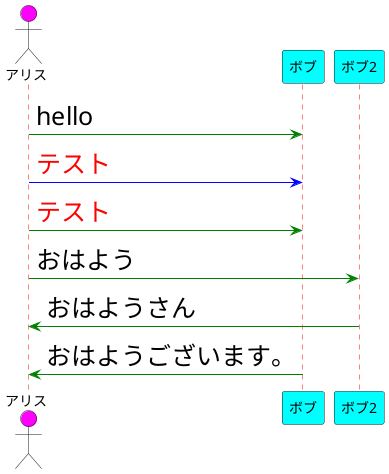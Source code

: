 @startuml
 
' 棒人間を当てる場合はactorを使います
actor アリス #ff00ff
participant ボブ #00ffff

participant ボブ2 #00ffff

' デザイン定義
' 共通する内容
skinparam {
    backgroundColor white
    defaultFontName "Consolas,メイリオ"
}
' ⇑　defaultFontNameの使い方を間違えると日本語がおかしくなる
' NG: defaultFontName Consolas,メイリオ
 
' シーケンス図に関するデザイン定義
skinparam sequence {
    ' オブジェクト
    ParticipantBorderColor black
    ParticipantBackgroundColor white
    PartitionFontSize 15
    PartitionFontStyle bold

    ArrowFontSize 25
 
    ' 矢印
    ArrowColor green
 
    ' 棒人間
    ActorBorderColor Yellow
 
    ' ライフライン（縦棒）
    LifeLineBorderColor red
}
 

' 作図コード
アリス -> ボブ : hello
アリス [#0000ff]-> ボブ : <color:red>テスト
アリス -> ボブ : <color:red>テスト

アリス -> ボブ2 : おはよう

ボブ2 -> アリス : おはようさん

ボブ -> アリス : おはようございます。

@enduml